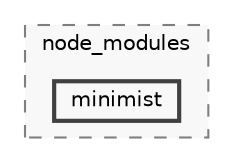 digraph "backend/node_modules/minimist"
{
 // LATEX_PDF_SIZE
  bgcolor="transparent";
  edge [fontname=Helvetica,fontsize=10,labelfontname=Helvetica,labelfontsize=10];
  node [fontname=Helvetica,fontsize=10,shape=box,height=0.2,width=0.4];
  compound=true
  subgraph clusterdir_86dbea9de526ba50b112ba867d8b4b1f {
    graph [ bgcolor="#f8f8f8", pencolor="grey50", label="node_modules", fontname=Helvetica,fontsize=10 style="filled,dashed", URL="dir_86dbea9de526ba50b112ba867d8b4b1f.html",tooltip=""]
  dir_1569d63c62e2525ce8e4df105279bd37 [label="minimist", fillcolor="#f8f8f8", color="grey25", style="filled,bold", URL="dir_1569d63c62e2525ce8e4df105279bd37.html",tooltip=""];
  }
}
